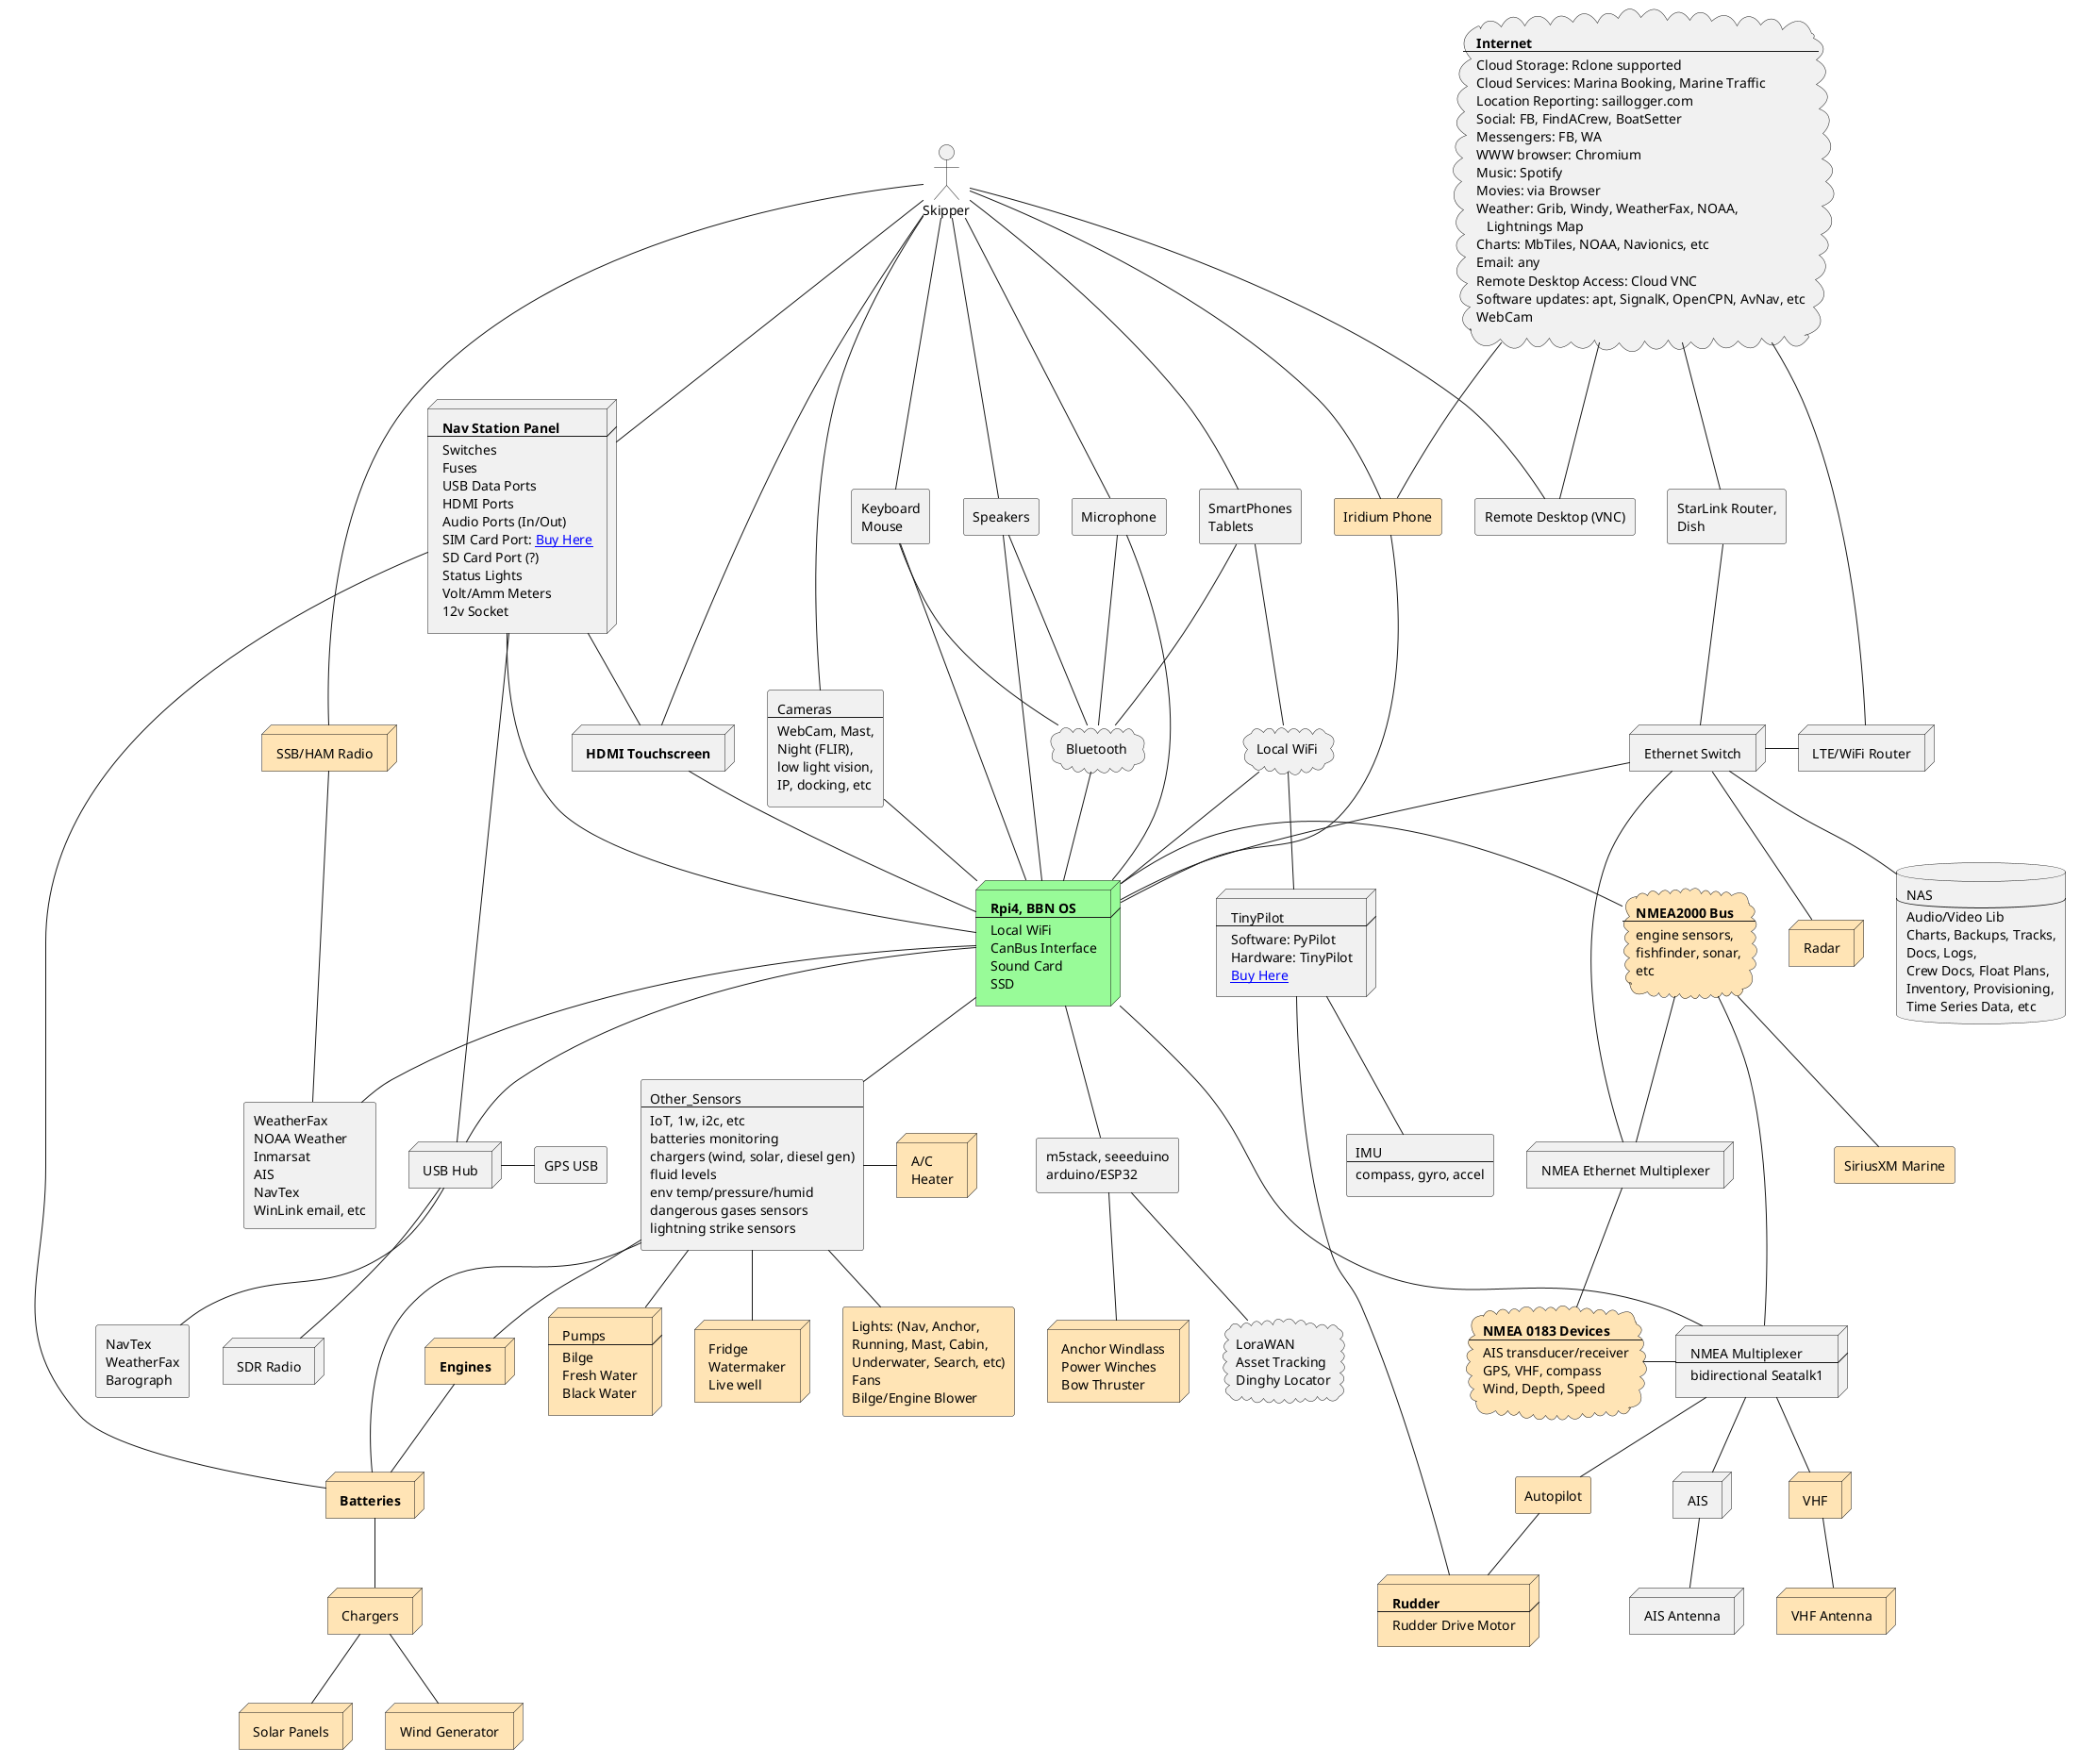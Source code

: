@startuml

actor Skipper [
 Skipper
]

node Panel [
 <b>Nav Station Panel
 ----
 Switches
 Fuses
 USB Data Ports
 HDMI Ports
 Audio Ports (In/Out)
 SIM Card Port: [[https://www.data-alliance.net/cable-gland-for-fiber-usb-sim-terminal-block-waterproof-ip67-feed-thru/ Buy Here]]
 SD Card Port (?)
 Status Lights
 Volt/Amm Meters
 12v Socket
]

node Batteries #moccasin [
 <b>Batteries
]

node Chargers #moccasin [
 Chargers
]

node Engines #moccasin [
 <b>Engines
]

node Antenna_VHF #moccasin [
  VHF Antenna
]

node AIS [
  AIS
]

node Antenna_AIS [
  AIS Antenna
]

node Solar_Pan #moccasin [
  Solar Panels
]

node Wind_Gen #moccasin [
  Wind Generator
]

node RPI #palegreen [
 <b>Rpi4, BBN OS
 ----
 Local WiFi
 CanBus Interface
 Sound Card
 SSD
]

rectangle GPS [
 GPS USB
]

rectangle IMU [
 IMU
 ----
 compass, gyro, accel
]

cloud NMEA_2000 #moccasin [
 <b>NMEA2000 Bus
 ----
 engine sensors,
 fishfinder, sonar,
 etc
]

node NMEA_Mux [
 NMEA Multiplexer
 ----
 bidirectional Seatalk1
]

node NMEA_Eth_Mux [
 NMEA Ethernet Multiplexer
]

cloud NMEA_0183 #moccasin [
 <b>NMEA 0183 Devices
 ----
 AIS transducer/receiver
 GPS, VHF, compass
 Wind, Depth, Speed
]

rectangle AP #moccasin [
 Autopilot
]

node Eth_Hub [
 Ethernet Switch
]

node USB_Hub [
 USB Hub
]

node Router [
 LTE/WiFi Router
]

rectangle Dish_Router [
 StarLink Router,
 Dish
]

node Radar #moccasin [
 Radar
]

node Touchscreen [
 <b>HDMI Touchscreen
]

rectangle Speakers [
 Speakers
]

rectangle Mic [
 Microphone
]

rectangle Cameras [
 Cameras
 ----
 WebCam, Mast,
 Night (FLIR),
 low light vision,
 IP, docking, etc
]

node SDR [
 SDR Radio
]

node SSB #moccasin [
 SSB/HAM Radio
]

cloud WiFi_Local [
 Local WiFi
]

cloud Bluetooth [
 Bluetooth
]

rectangle Iridium #moccasin [
 Iridium Phone
]

rectangle Other_Sensors [
 Other_Sensors
 ----
 IoT, 1w, i2c, etc
 batteries monitoring
 chargers (wind, solar, diesel gen)
 fluid levels
 env temp/pressure/humid
 dangerous gases sensors
 lightning strike sensors
]

rectangle Remote_Desktop [
 Remote Desktop (VNC)
]

node VHF #moccasin [
 VHF
]

node AC #moccasin [
 A/C
 Heater
]

node Pumps #moccasin [
 Pumps
 ----
 Bilge
 Fresh Water
 Black Water
]

node Fridge #moccasin [
 Fridge
 Watermaker
 Live well
]

rectangle Lights_Fans #moccasin [
 Lights: (Nav, Anchor,
 Running, Mast, Cabin,
 Underwater, Search, etc)
 Fans
 Bilge/Engine Blower
]

rectangle Keyboard_Mouse [
 Keyboard
 Mouse
]

rectangle Weather [
 NavTex
 WeatherFax
 Barograph
]

rectangle SiriusXM #moccasin [
 SiriusXM Marine
]

rectangle SmartPhone [
 SmartPhones
 Tablets
]

database NAS [
 NAS
 ----
 Audio/Video Lib
 Charts, Backups, Tracks,
 Docs, Logs,
 Crew Docs, Float Plans,
 Inventory, Provisioning,
 Time Series Data, etc
]

node Winches #moccasin [
 Anchor Windlass
 Power Winches
 Bow Thruster
]

cloud Cloud_Internet [
 <b>Internet
 ----
 Cloud Storage: Rclone supported
 Cloud Services: Marina Booking, Marine Traffic
 Location Reporting: saillogger.com
 Social: FB, FindACrew, BoatSetter
 Messengers: FB, WA
 WWW browser: Chromium
 Music: Spotify
 Movies: via Browser
 Weather: Grib, Windy, WeatherFax, NOAA,
    Lightnings Map
 Charts: MbTiles, NOAA, Navionics, etc
 Email: any
 Remote Desktop Access: Cloud VNC
 Software updates: apt, SignalK, OpenCPN, AvNav, etc
 WebCam
]

cloud Lora [
 LoraWAN
 Asset Tracking
 Dinghy Locator
]

rectangle Esp32 [
 m5stack, seeeduino
 arduino/ESP32
]

rectangle Radio_Data [
 WeatherFax
 NOAA Weather
 Inmarsat
 AIS
 NavTex
 WinLink email, etc
]

node AP_2 [
 TinyPilot
 ---
 Software: PyPilot
 Hardware: TinyPilot
 [[https://pypilot.org/store Buy Here]]
]

node Rudder #moccasin [
 <b>Rudder
 ----
 Rudder Drive Motor
]

RPI -r- NMEA_2000
RPI -- NMEA_Mux
RPI -u- Eth_Hub
RPI -- USB_Hub
RPI -u- Touchscreen
RPI -u- Cameras
RPI -u- Speakers
RPI -u- Mic
RPI -u- Iridium
RPI -- Other_Sensors
RPI -d- Esp32
RPI -u- WiFi_Local
RPI -u- Keyboard_Mouse
RPI -l- Panel

Radio_Data -u- RPI
Radio_Data -u- SSB

Bluetooth -u- Speakers
Bluetooth -u- Keyboard_Mouse
Bluetooth -u- Mic
Bluetooth -u- SmartPhone
Bluetooth -r- RPI

Panel -- Touchscreen
Panel -- USB_Hub
Panel -- Batteries

SmartPhone -- WiFi_Local
AP_2 -u- WiFi_Local

NMEA_2000 -- SiriusXM
NMEA_2000 -- NMEA_Mux
NMEA_2000 -- NMEA_Eth_Mux

VHF -u- NMEA_Mux
AIS -u- NMEA_Mux

Eth_Hub -r- Router
Eth_Hub -- Radar
Eth_Hub -- NAS
Eth_Hub -- NMEA_Eth_Mux
Eth_Hub -u- Dish_Router

USB_Hub -- SDR
USB_Hub -- Weather
USB_Hub -r- GPS

Other_Sensors -r- AC
Other_Sensors -- Fridge
Other_Sensors -- Lights_Fans
Other_Sensors -- Pumps

NMEA_Mux -l- NMEA_0183
NMEA_Eth_Mux -- NMEA_0183
NMEA_Mux -- AP

AP -- Rudder
AP_2 -- Rudder
AP_2 -- IMU

Esp32 -- Lora
Esp32 -- Winches

Cloud_Internet -- Dish_Router
Cloud_Internet -- Router
Cloud_Internet -- Iridium
Cloud_Internet -- Remote_Desktop

Skipper -- Touchscreen
Skipper -- Speakers
Skipper -- Mic
Skipper -- Cameras
Skipper -- Iridium
Skipper -- SSB
Skipper -- SmartPhone
Skipper -- Keyboard_Mouse
Skipper -- Remote_Desktop
Skipper -- Panel

Chargers -- Solar_Pan
Chargers -u- Batteries
Chargers -- Wind_Gen
Engines -- Batteries

VHF -- Antenna_VHF
AIS -- Antenna_AIS

Other_Sensors -- Engines
Other_Sensors -- Batteries

@enduml
